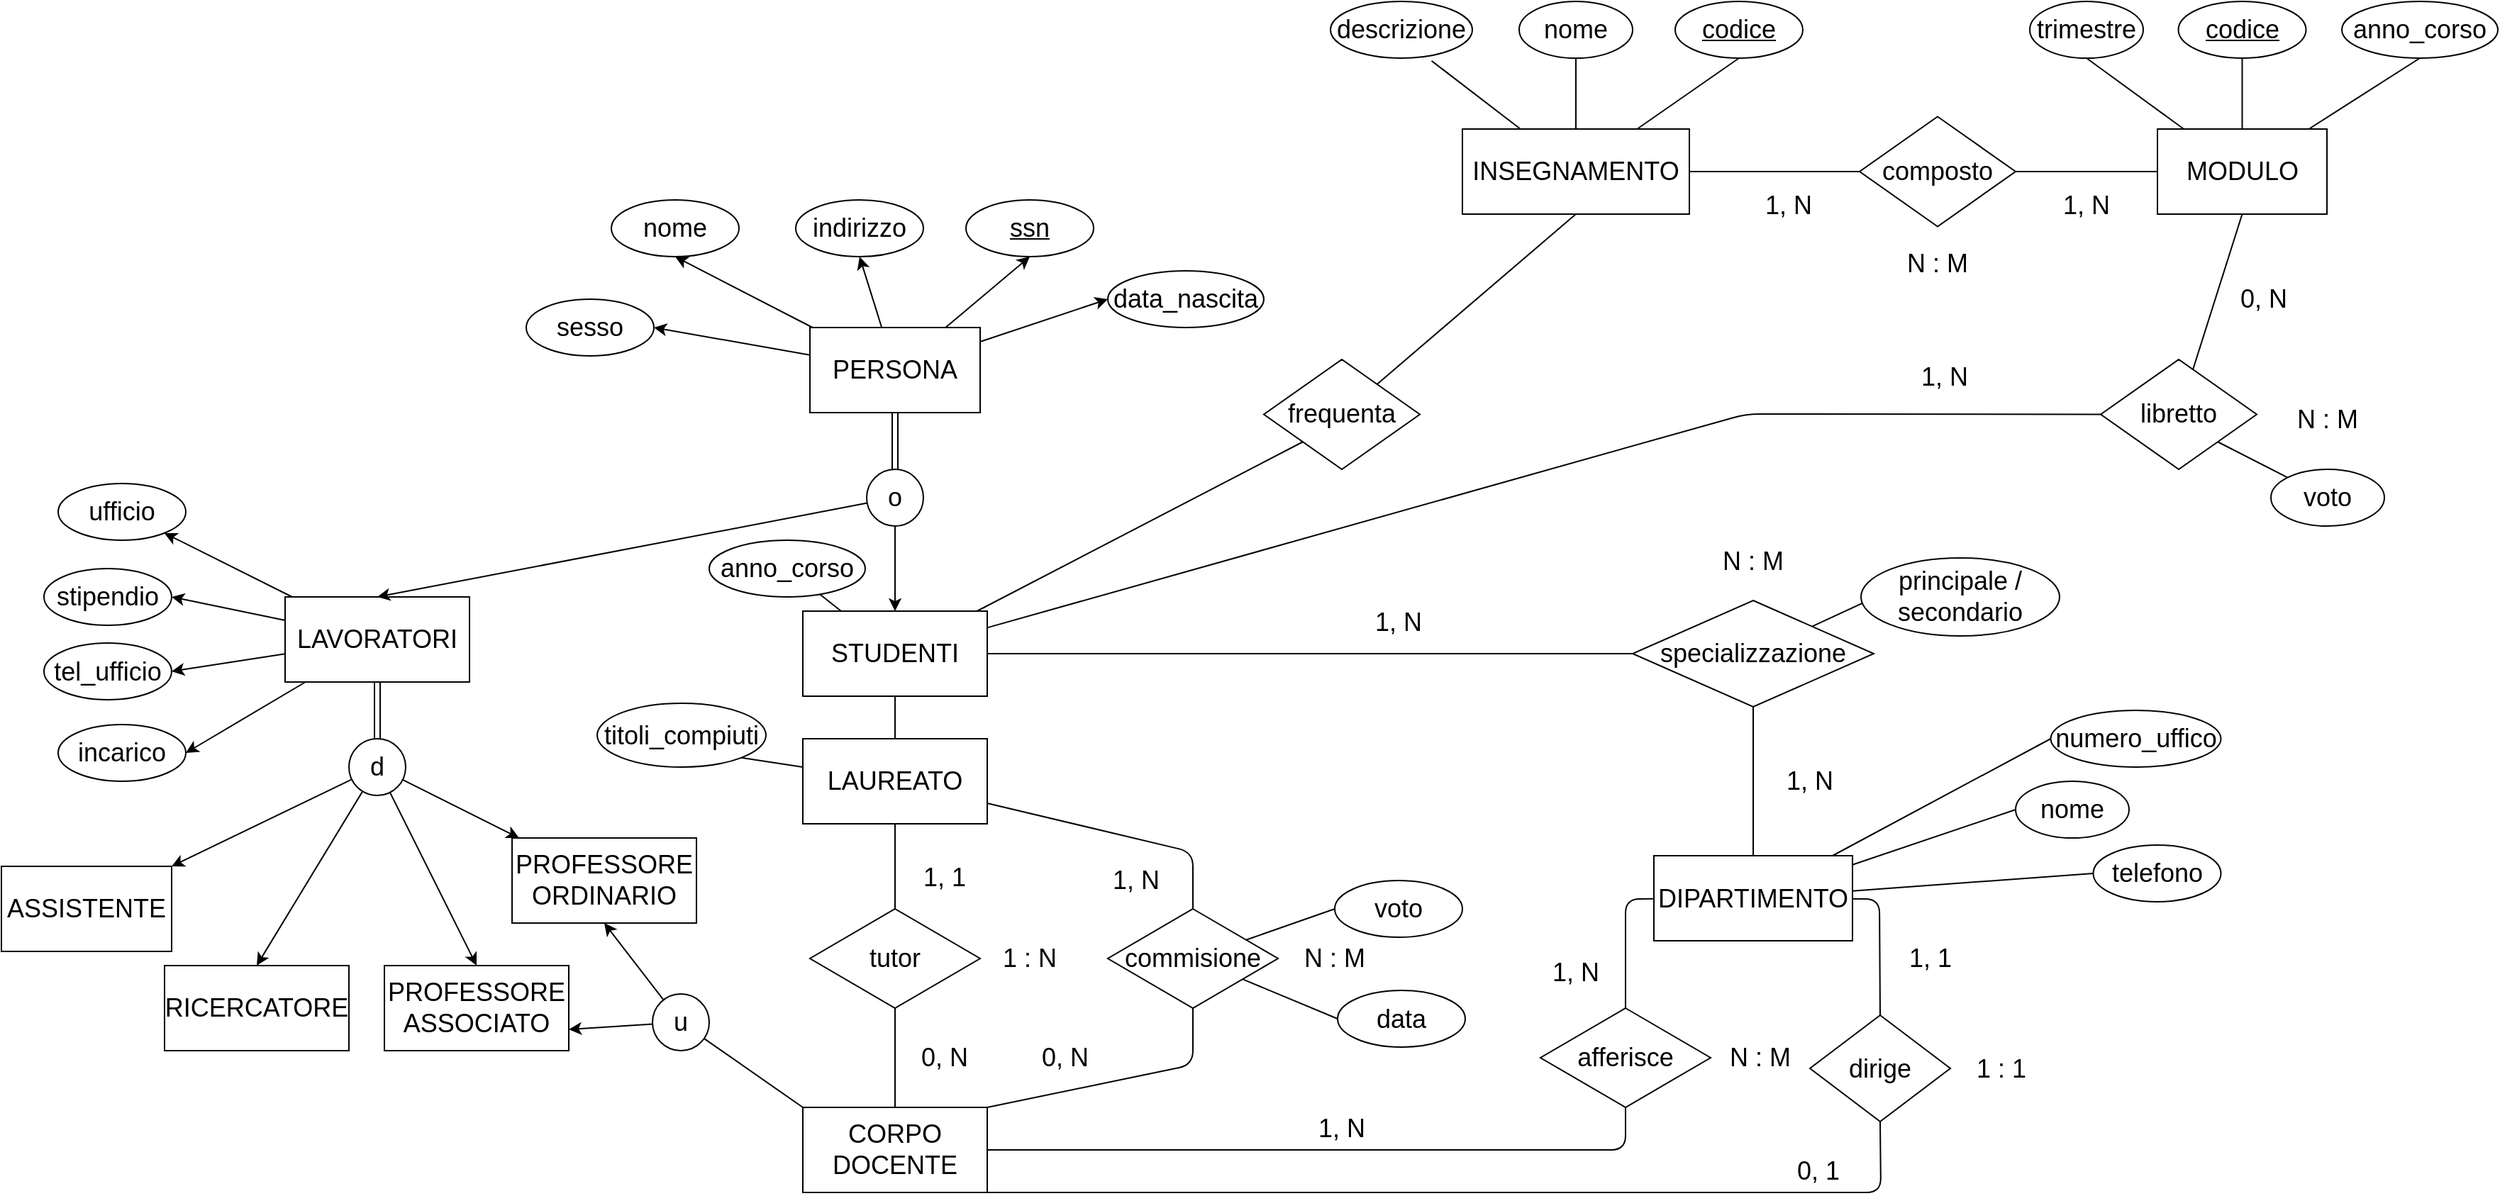 <mxfile>
    <diagram id="xPJyxzRIwNmI-Jo95TCh" name="Pagina-1">
        <mxGraphModel dx="1856" dy="728" grid="1" gridSize="10" guides="1" tooltips="1" connect="1" arrows="1" fold="1" page="1" pageScale="1" pageWidth="827" pageHeight="1169" math="0" shadow="0">
            <root>
                <mxCell id="0"/>
                <mxCell id="1" parent="0"/>
                <mxCell id="7" style="edgeStyle=none;html=1;entryX=0.5;entryY=1;entryDx=0;entryDy=0;fontSize=18;" edge="1" parent="1" source="2" target="3">
                    <mxGeometry relative="1" as="geometry"/>
                </mxCell>
                <mxCell id="8" style="edgeStyle=none;html=1;entryX=0.5;entryY=1;entryDx=0;entryDy=0;fontSize=18;" edge="1" parent="1" source="2" target="4">
                    <mxGeometry relative="1" as="geometry"/>
                </mxCell>
                <mxCell id="9" style="edgeStyle=none;html=1;entryX=0.5;entryY=1;entryDx=0;entryDy=0;fontSize=18;" edge="1" parent="1" source="2" target="6">
                    <mxGeometry relative="1" as="geometry"/>
                </mxCell>
                <mxCell id="11" style="edgeStyle=none;html=1;entryX=1;entryY=0.5;entryDx=0;entryDy=0;fontSize=18;" edge="1" parent="1" source="2" target="10">
                    <mxGeometry relative="1" as="geometry"/>
                </mxCell>
                <mxCell id="13" value="" style="edgeStyle=none;html=1;fontSize=18;entryX=0;entryY=0.5;entryDx=0;entryDy=0;" edge="1" parent="1" source="2" target="12">
                    <mxGeometry relative="1" as="geometry"/>
                </mxCell>
                <mxCell id="21" style="edgeStyle=none;html=1;fontSize=18;shape=link;" edge="1" parent="1" source="2" target="20">
                    <mxGeometry relative="1" as="geometry"/>
                </mxCell>
                <mxCell id="2" value="&lt;font style=&quot;font-size: 18px;&quot;&gt;PERSONA&lt;/font&gt;" style="rounded=0;whiteSpace=wrap;html=1;" vertex="1" parent="1">
                    <mxGeometry x="360" y="280" width="120" height="60" as="geometry"/>
                </mxCell>
                <mxCell id="3" value="nome" style="ellipse;whiteSpace=wrap;html=1;fontSize=18;" vertex="1" parent="1">
                    <mxGeometry x="220" y="190" width="90" height="40" as="geometry"/>
                </mxCell>
                <mxCell id="4" value="indirizzo" style="ellipse;whiteSpace=wrap;html=1;fontSize=18;" vertex="1" parent="1">
                    <mxGeometry x="350" y="190" width="90" height="40" as="geometry"/>
                </mxCell>
                <mxCell id="6" value="&lt;u&gt;ssn&lt;/u&gt;" style="ellipse;whiteSpace=wrap;html=1;fontSize=18;" vertex="1" parent="1">
                    <mxGeometry x="470" y="190" width="90" height="40" as="geometry"/>
                </mxCell>
                <mxCell id="10" value="sesso" style="ellipse;whiteSpace=wrap;html=1;fontSize=18;" vertex="1" parent="1">
                    <mxGeometry x="160" y="260" width="90" height="40" as="geometry"/>
                </mxCell>
                <mxCell id="12" value="data_nascita" style="ellipse;whiteSpace=wrap;html=1;fontSize=18;" vertex="1" parent="1">
                    <mxGeometry x="570" y="240" width="110" height="40" as="geometry"/>
                </mxCell>
                <mxCell id="14" value="&lt;font style=&quot;font-size: 18px;&quot;&gt;ASSISTENTE&lt;/font&gt;" style="rounded=0;whiteSpace=wrap;html=1;" vertex="1" parent="1">
                    <mxGeometry x="-210" y="660" width="120" height="60" as="geometry"/>
                </mxCell>
                <mxCell id="15" value="&lt;font style=&quot;font-size: 18px;&quot;&gt;RICERCATORE&lt;/font&gt;" style="rounded=0;whiteSpace=wrap;html=1;" vertex="1" parent="1">
                    <mxGeometry x="-95" y="730" width="130" height="60" as="geometry"/>
                </mxCell>
                <mxCell id="16" value="&lt;font style=&quot;font-size: 18px;&quot;&gt;PROFESSORE&lt;br&gt;ASSOCIATO&lt;br&gt;&lt;/font&gt;" style="rounded=0;whiteSpace=wrap;html=1;" vertex="1" parent="1">
                    <mxGeometry x="60" y="730" width="130" height="60" as="geometry"/>
                </mxCell>
                <mxCell id="25" style="edgeStyle=none;html=1;fontSize=18;" edge="1" parent="1" source="17" target="24">
                    <mxGeometry relative="1" as="geometry"/>
                </mxCell>
                <mxCell id="28" style="edgeStyle=none;html=1;entryX=1;entryY=0.5;entryDx=0;entryDy=0;fontSize=18;" edge="1" parent="1" source="17" target="26">
                    <mxGeometry relative="1" as="geometry"/>
                </mxCell>
                <mxCell id="29" style="edgeStyle=none;html=1;entryX=1;entryY=0.5;entryDx=0;entryDy=0;fontSize=18;" edge="1" parent="1" source="17" target="27">
                    <mxGeometry relative="1" as="geometry"/>
                </mxCell>
                <mxCell id="32" style="edgeStyle=none;html=1;fontSize=18;shape=link;" edge="1" parent="1" source="17" target="31">
                    <mxGeometry relative="1" as="geometry"/>
                </mxCell>
                <mxCell id="47" style="edgeStyle=none;html=1;entryX=1;entryY=0.5;entryDx=0;entryDy=0;fontSize=18;" edge="1" parent="1" source="17" target="46">
                    <mxGeometry relative="1" as="geometry"/>
                </mxCell>
                <mxCell id="17" value="&lt;font style=&quot;font-size: 18px;&quot;&gt;LAVORATORI&lt;br&gt;&lt;/font&gt;" style="rounded=0;whiteSpace=wrap;html=1;" vertex="1" parent="1">
                    <mxGeometry x="-10" y="470" width="130" height="60" as="geometry"/>
                </mxCell>
                <mxCell id="38" style="edgeStyle=none;html=1;fontSize=18;endArrow=none;endFill=0;" edge="1" parent="1" source="18" target="37">
                    <mxGeometry relative="1" as="geometry"/>
                </mxCell>
                <mxCell id="60" style="edgeStyle=none;html=1;entryX=0;entryY=0.5;entryDx=0;entryDy=0;fontSize=18;endArrow=none;endFill=0;" edge="1" parent="1" source="18" target="59">
                    <mxGeometry relative="1" as="geometry"/>
                </mxCell>
                <mxCell id="97" style="edgeStyle=none;html=1;entryX=0;entryY=1;entryDx=0;entryDy=0;fontSize=18;endArrow=none;endFill=0;" edge="1" parent="1" source="18" target="95">
                    <mxGeometry relative="1" as="geometry"/>
                </mxCell>
                <mxCell id="99" style="edgeStyle=none;html=1;entryX=0;entryY=0.5;entryDx=0;entryDy=0;fontSize=18;endArrow=none;endFill=0;" edge="1" parent="1" source="18" target="96">
                    <mxGeometry relative="1" as="geometry">
                        <Array as="points">
                            <mxPoint x="1020" y="341"/>
                        </Array>
                    </mxGeometry>
                </mxCell>
                <mxCell id="18" value="&lt;font style=&quot;font-size: 18px;&quot;&gt;STUDENTI&lt;/font&gt;" style="rounded=0;whiteSpace=wrap;html=1;" vertex="1" parent="1">
                    <mxGeometry x="355" y="480" width="130" height="60" as="geometry"/>
                </mxCell>
                <mxCell id="19" value="&lt;font style=&quot;font-size: 18px;&quot;&gt;PROFESSORE&lt;br&gt;ORDINARIO&lt;br&gt;&lt;/font&gt;" style="rounded=0;whiteSpace=wrap;html=1;" vertex="1" parent="1">
                    <mxGeometry x="150" y="640" width="130" height="60" as="geometry"/>
                </mxCell>
                <mxCell id="22" style="edgeStyle=none;html=1;entryX=0.5;entryY=0;entryDx=0;entryDy=0;fontSize=18;" edge="1" parent="1" source="20" target="17">
                    <mxGeometry relative="1" as="geometry"/>
                </mxCell>
                <mxCell id="23" style="edgeStyle=none;html=1;entryX=0.5;entryY=0;entryDx=0;entryDy=0;fontSize=18;" edge="1" parent="1" source="20" target="18">
                    <mxGeometry relative="1" as="geometry"/>
                </mxCell>
                <mxCell id="20" value="o" style="ellipse;whiteSpace=wrap;html=1;aspect=fixed;fontSize=18;" vertex="1" parent="1">
                    <mxGeometry x="400" y="380" width="40" height="40" as="geometry"/>
                </mxCell>
                <mxCell id="24" value="ufficio" style="ellipse;whiteSpace=wrap;html=1;fontSize=18;" vertex="1" parent="1">
                    <mxGeometry x="-170" y="390" width="90" height="40" as="geometry"/>
                </mxCell>
                <mxCell id="26" value="stipendio&lt;span style=&quot;color: rgba(0, 0, 0, 0); font-family: monospace; font-size: 0px; text-align: start;&quot;&gt;%3CmxGraphModel%3E%3Croot%3E%3CmxCell%20id%3D%220%22%2F%3E%3CmxCell%20id%3D%221%22%20parent%3D%220%22%2F%3E%3CmxCell%20id%3D%222%22%20value%3D%22sesso%22%20style%3D%22ellipse%3BwhiteSpace%3Dwrap%3Bhtml%3D1%3BfontSize%3D18%3B%22%20vertex%3D%221%22%20parent%3D%221%22%3E%3CmxGeometry%20x%3D%22160%22%20y%3D%22260%22%20width%3D%2290%22%20height%3D%2240%22%20as%3D%22geometry%22%2F%3E%3C%2FmxCell%3E%3C%2Froot%3E%3C%2FmxGraphModel%3E&lt;/span&gt;" style="ellipse;whiteSpace=wrap;html=1;fontSize=18;" vertex="1" parent="1">
                    <mxGeometry x="-180" y="450" width="90" height="40" as="geometry"/>
                </mxCell>
                <mxCell id="27" value="tel_ufficio" style="ellipse;whiteSpace=wrap;html=1;fontSize=18;" vertex="1" parent="1">
                    <mxGeometry x="-180" y="502.5" width="90" height="40" as="geometry"/>
                </mxCell>
                <mxCell id="33" style="edgeStyle=none;html=1;entryX=1;entryY=0;entryDx=0;entryDy=0;fontSize=18;" edge="1" parent="1" source="31" target="14">
                    <mxGeometry relative="1" as="geometry"/>
                </mxCell>
                <mxCell id="34" style="edgeStyle=none;html=1;entryX=0.5;entryY=0;entryDx=0;entryDy=0;fontSize=18;" edge="1" parent="1" source="31" target="15">
                    <mxGeometry relative="1" as="geometry"/>
                </mxCell>
                <mxCell id="35" style="edgeStyle=none;html=1;entryX=0.5;entryY=0;entryDx=0;entryDy=0;fontSize=18;" edge="1" parent="1" source="31" target="16">
                    <mxGeometry relative="1" as="geometry"/>
                </mxCell>
                <mxCell id="36" style="edgeStyle=none;html=1;fontSize=18;" edge="1" parent="1" source="31" target="19">
                    <mxGeometry relative="1" as="geometry"/>
                </mxCell>
                <mxCell id="31" value="d" style="ellipse;whiteSpace=wrap;html=1;aspect=fixed;fontSize=18;" vertex="1" parent="1">
                    <mxGeometry x="35" y="570" width="40" height="40" as="geometry"/>
                </mxCell>
                <mxCell id="37" value="anno_corso" style="ellipse;whiteSpace=wrap;html=1;fontSize=18;" vertex="1" parent="1">
                    <mxGeometry x="289" y="430" width="110" height="40" as="geometry"/>
                </mxCell>
                <mxCell id="133" style="edgeStyle=none;html=1;entryX=0.5;entryY=0;entryDx=0;entryDy=0;fontSize=18;endArrow=none;endFill=0;" edge="1" parent="1" source="39" target="53">
                    <mxGeometry relative="1" as="geometry">
                        <Array as="points">
                            <mxPoint x="935" y="683"/>
                        </Array>
                    </mxGeometry>
                </mxCell>
                <mxCell id="134" style="edgeStyle=none;html=1;entryX=0.5;entryY=0;entryDx=0;entryDy=0;fontSize=18;endArrow=none;endFill=0;" edge="1" parent="1" target="56">
                    <mxGeometry relative="1" as="geometry">
                        <mxPoint x="1049" y="682.759" as="sourcePoint"/>
                        <Array as="points">
                            <mxPoint x="1114" y="683"/>
                        </Array>
                    </mxGeometry>
                </mxCell>
                <mxCell id="137" style="edgeStyle=none;html=1;entryX=0;entryY=0.5;entryDx=0;entryDy=0;fontSize=18;endArrow=none;endFill=0;" edge="1" parent="1" source="39" target="42">
                    <mxGeometry relative="1" as="geometry"/>
                </mxCell>
                <mxCell id="138" style="edgeStyle=none;html=1;entryX=0;entryY=0.5;entryDx=0;entryDy=0;fontSize=18;endArrow=none;endFill=0;" edge="1" parent="1" source="39" target="41">
                    <mxGeometry relative="1" as="geometry"/>
                </mxCell>
                <mxCell id="139" style="edgeStyle=none;html=1;entryX=0;entryY=0.5;entryDx=0;entryDy=0;fontSize=18;endArrow=none;endFill=0;" edge="1" parent="1" source="39" target="40">
                    <mxGeometry relative="1" as="geometry"/>
                </mxCell>
                <mxCell id="39" value="&lt;font style=&quot;font-size: 18px;&quot;&gt;DIPARTIMENTO&lt;/font&gt;" style="rounded=0;whiteSpace=wrap;html=1;" vertex="1" parent="1">
                    <mxGeometry x="955" y="652.5" width="140" height="60" as="geometry"/>
                </mxCell>
                <mxCell id="40" value="nome" style="ellipse;whiteSpace=wrap;html=1;fontSize=18;" vertex="1" parent="1">
                    <mxGeometry x="1210" y="600" width="80" height="40" as="geometry"/>
                </mxCell>
                <mxCell id="41" value="telefono" style="ellipse;whiteSpace=wrap;html=1;fontSize=18;" vertex="1" parent="1">
                    <mxGeometry x="1264.75" y="645" width="90" height="40" as="geometry"/>
                </mxCell>
                <mxCell id="42" value="numero_uffico" style="ellipse;whiteSpace=wrap;html=1;fontSize=18;" vertex="1" parent="1">
                    <mxGeometry x="1234.75" y="550" width="120" height="40" as="geometry"/>
                </mxCell>
                <mxCell id="46" value="incarico" style="ellipse;whiteSpace=wrap;html=1;fontSize=18;" vertex="1" parent="1">
                    <mxGeometry x="-170" y="560" width="90" height="40" as="geometry"/>
                </mxCell>
                <mxCell id="135" style="edgeStyle=none;html=1;entryX=0.5;entryY=1;entryDx=0;entryDy=0;fontSize=18;endArrow=none;endFill=0;" edge="1" parent="1" source="48" target="53">
                    <mxGeometry relative="1" as="geometry">
                        <Array as="points">
                            <mxPoint x="935" y="860"/>
                        </Array>
                    </mxGeometry>
                </mxCell>
                <mxCell id="136" style="edgeStyle=none;html=1;entryX=0.5;entryY=1;entryDx=0;entryDy=0;fontSize=18;endArrow=none;endFill=0;exitX=1;exitY=1;exitDx=0;exitDy=0;" edge="1" parent="1" source="48" target="56">
                    <mxGeometry relative="1" as="geometry">
                        <Array as="points">
                            <mxPoint x="1115" y="890"/>
                        </Array>
                    </mxGeometry>
                </mxCell>
                <mxCell id="48" value="&lt;font style=&quot;font-size: 18px;&quot;&gt;CORPO&lt;br&gt;DOCENTE&lt;br&gt;&lt;/font&gt;" style="rounded=0;whiteSpace=wrap;html=1;" vertex="1" parent="1">
                    <mxGeometry x="355" y="830" width="130" height="60" as="geometry"/>
                </mxCell>
                <mxCell id="50" style="edgeStyle=none;html=1;entryX=0.5;entryY=1;entryDx=0;entryDy=0;fontSize=18;" edge="1" parent="1" source="49" target="19">
                    <mxGeometry relative="1" as="geometry"/>
                </mxCell>
                <mxCell id="51" style="edgeStyle=none;html=1;entryX=1;entryY=0.75;entryDx=0;entryDy=0;fontSize=18;" edge="1" parent="1" source="49" target="16">
                    <mxGeometry relative="1" as="geometry"/>
                </mxCell>
                <mxCell id="52" style="edgeStyle=none;html=1;entryX=0;entryY=0;entryDx=0;entryDy=0;fontSize=18;endArrow=none;endFill=0;" edge="1" parent="1" source="49" target="48">
                    <mxGeometry relative="1" as="geometry"/>
                </mxCell>
                <mxCell id="49" value="u" style="ellipse;whiteSpace=wrap;html=1;aspect=fixed;fontSize=18;" vertex="1" parent="1">
                    <mxGeometry x="249" y="750" width="40" height="40" as="geometry"/>
                </mxCell>
                <mxCell id="53" value="afferisce" style="rhombus;whiteSpace=wrap;html=1;fontSize=18;" vertex="1" parent="1">
                    <mxGeometry x="875" y="760" width="120" height="70" as="geometry"/>
                </mxCell>
                <mxCell id="56" value="dirige" style="rhombus;whiteSpace=wrap;html=1;fontSize=18;" vertex="1" parent="1">
                    <mxGeometry x="1065" y="765" width="99" height="75" as="geometry"/>
                </mxCell>
                <mxCell id="62" style="edgeStyle=none;html=1;exitX=0.5;exitY=1;exitDx=0;exitDy=0;entryX=0.5;entryY=0;entryDx=0;entryDy=0;fontSize=18;endArrow=none;endFill=0;" edge="1" parent="1" source="59" target="39">
                    <mxGeometry relative="1" as="geometry"/>
                </mxCell>
                <mxCell id="64" style="edgeStyle=none;html=1;entryX=0.5;entryY=0;entryDx=0;entryDy=0;fontSize=18;endArrow=none;endFill=0;" edge="1" parent="1" source="59" target="63">
                    <mxGeometry relative="1" as="geometry"/>
                </mxCell>
                <mxCell id="59" value="specializzazione" style="rhombus;whiteSpace=wrap;html=1;fontSize=18;" vertex="1" parent="1">
                    <mxGeometry x="940" y="472.5" width="170" height="75" as="geometry"/>
                </mxCell>
                <mxCell id="63" value="principale / secondario" style="ellipse;whiteSpace=wrap;html=1;fontSize=18;" vertex="1" parent="1">
                    <mxGeometry x="1101" y="442.5" width="140" height="55" as="geometry"/>
                </mxCell>
                <mxCell id="65" value="1, N" style="text;html=1;strokeColor=none;fillColor=none;align=center;verticalAlign=middle;whiteSpace=wrap;rounded=0;fontSize=18;" vertex="1" parent="1">
                    <mxGeometry x="745" y="472.5" width="60" height="30" as="geometry"/>
                </mxCell>
                <mxCell id="66" value="1, N" style="text;html=1;strokeColor=none;fillColor=none;align=center;verticalAlign=middle;whiteSpace=wrap;rounded=0;fontSize=18;" vertex="1" parent="1">
                    <mxGeometry x="1035" y="585" width="60" height="30" as="geometry"/>
                </mxCell>
                <mxCell id="67" value="N : M" style="text;html=1;strokeColor=none;fillColor=none;align=center;verticalAlign=middle;whiteSpace=wrap;rounded=0;fontSize=18;" vertex="1" parent="1">
                    <mxGeometry x="995" y="430" width="60" height="30" as="geometry"/>
                </mxCell>
                <mxCell id="68" value="1, N" style="text;html=1;strokeColor=none;fillColor=none;align=center;verticalAlign=middle;whiteSpace=wrap;rounded=0;fontSize=18;" vertex="1" parent="1">
                    <mxGeometry x="705" y="830" width="60" height="30" as="geometry"/>
                </mxCell>
                <mxCell id="69" value="1, N" style="text;html=1;strokeColor=none;fillColor=none;align=center;verticalAlign=middle;whiteSpace=wrap;rounded=0;fontSize=18;" vertex="1" parent="1">
                    <mxGeometry x="870" y="720" width="60" height="30" as="geometry"/>
                </mxCell>
                <mxCell id="70" value="N : M" style="text;html=1;strokeColor=none;fillColor=none;align=center;verticalAlign=middle;whiteSpace=wrap;rounded=0;fontSize=18;" vertex="1" parent="1">
                    <mxGeometry x="1000" y="780" width="60" height="30" as="geometry"/>
                </mxCell>
                <mxCell id="71" value="0, 1" style="text;html=1;strokeColor=none;fillColor=none;align=center;verticalAlign=middle;whiteSpace=wrap;rounded=0;fontSize=18;" vertex="1" parent="1">
                    <mxGeometry x="1041" y="860" width="60" height="30" as="geometry"/>
                </mxCell>
                <mxCell id="72" value="1, 1" style="text;html=1;strokeColor=none;fillColor=none;align=center;verticalAlign=middle;whiteSpace=wrap;rounded=0;fontSize=18;" vertex="1" parent="1">
                    <mxGeometry x="1120" y="710" width="60" height="30" as="geometry"/>
                </mxCell>
                <mxCell id="73" value="1 : 1" style="text;html=1;strokeColor=none;fillColor=none;align=center;verticalAlign=middle;whiteSpace=wrap;rounded=0;fontSize=18;" vertex="1" parent="1">
                    <mxGeometry x="1170" y="787.5" width="60" height="30" as="geometry"/>
                </mxCell>
                <mxCell id="79" value="" style="edgeStyle=none;html=1;fontSize=18;endArrow=none;endFill=0;" edge="1" parent="1" source="75" target="76">
                    <mxGeometry relative="1" as="geometry"/>
                </mxCell>
                <mxCell id="80" style="edgeStyle=none;html=1;entryX=0.713;entryY=1.048;entryDx=0;entryDy=0;entryPerimeter=0;fontSize=18;endArrow=none;endFill=0;" edge="1" parent="1" source="75" target="78">
                    <mxGeometry relative="1" as="geometry"/>
                </mxCell>
                <mxCell id="81" style="edgeStyle=none;html=1;entryX=0.5;entryY=1;entryDx=0;entryDy=0;fontSize=18;endArrow=none;endFill=0;" edge="1" parent="1" source="75" target="77">
                    <mxGeometry relative="1" as="geometry"/>
                </mxCell>
                <mxCell id="90" style="edgeStyle=none;html=1;entryX=0;entryY=0.5;entryDx=0;entryDy=0;fontSize=18;endArrow=none;endFill=0;" edge="1" parent="1" source="75" target="84">
                    <mxGeometry relative="1" as="geometry"/>
                </mxCell>
                <mxCell id="75" value="&lt;span style=&quot;font-size: 18px;&quot;&gt;INSEGNAMENTO&lt;/span&gt;" style="rounded=0;whiteSpace=wrap;html=1;" vertex="1" parent="1">
                    <mxGeometry x="820" y="140" width="160" height="60" as="geometry"/>
                </mxCell>
                <mxCell id="76" value="nome" style="ellipse;whiteSpace=wrap;html=1;fontSize=18;" vertex="1" parent="1">
                    <mxGeometry x="860" y="50" width="80" height="40" as="geometry"/>
                </mxCell>
                <mxCell id="77" value="&lt;u&gt;codice&lt;/u&gt;" style="ellipse;whiteSpace=wrap;html=1;fontSize=18;" vertex="1" parent="1">
                    <mxGeometry x="970" y="50" width="90" height="40" as="geometry"/>
                </mxCell>
                <mxCell id="78" value="descrizione" style="ellipse;whiteSpace=wrap;html=1;fontSize=18;" vertex="1" parent="1">
                    <mxGeometry x="727" y="50" width="100" height="40" as="geometry"/>
                </mxCell>
                <mxCell id="85" value="" style="edgeStyle=none;html=1;fontSize=18;endArrow=none;endFill=0;" edge="1" parent="1" source="82" target="83">
                    <mxGeometry relative="1" as="geometry"/>
                </mxCell>
                <mxCell id="88" style="edgeStyle=none;html=1;entryX=0.5;entryY=1;entryDx=0;entryDy=0;fontSize=18;endArrow=none;endFill=0;" edge="1" parent="1" source="82" target="87">
                    <mxGeometry relative="1" as="geometry"/>
                </mxCell>
                <mxCell id="89" style="edgeStyle=none;html=1;entryX=0.5;entryY=1;entryDx=0;entryDy=0;fontSize=18;endArrow=none;endFill=0;" edge="1" parent="1" source="82" target="86">
                    <mxGeometry relative="1" as="geometry"/>
                </mxCell>
                <mxCell id="82" value="&lt;span style=&quot;font-size: 18px;&quot;&gt;MODULO&lt;/span&gt;" style="rounded=0;whiteSpace=wrap;html=1;" vertex="1" parent="1">
                    <mxGeometry x="1310" y="140" width="119.5" height="60" as="geometry"/>
                </mxCell>
                <mxCell id="83" value="&lt;u&gt;codice&lt;/u&gt;" style="ellipse;whiteSpace=wrap;html=1;fontSize=18;" vertex="1" parent="1">
                    <mxGeometry x="1324.75" y="50" width="90" height="40" as="geometry"/>
                </mxCell>
                <mxCell id="91" style="edgeStyle=none;html=1;entryX=0;entryY=0.5;entryDx=0;entryDy=0;fontSize=18;endArrow=none;endFill=0;" edge="1" parent="1" source="84" target="82">
                    <mxGeometry relative="1" as="geometry"/>
                </mxCell>
                <mxCell id="84" value="composto" style="rhombus;whiteSpace=wrap;html=1;fontSize=18;" vertex="1" parent="1">
                    <mxGeometry x="1100" y="131.25" width="110" height="77.5" as="geometry"/>
                </mxCell>
                <mxCell id="86" value="anno_corso" style="ellipse;whiteSpace=wrap;html=1;fontSize=18;" vertex="1" parent="1">
                    <mxGeometry x="1440" y="50" width="110" height="40" as="geometry"/>
                </mxCell>
                <mxCell id="87" value="trimestre" style="ellipse;whiteSpace=wrap;html=1;fontSize=18;" vertex="1" parent="1">
                    <mxGeometry x="1220" y="50" width="80" height="40" as="geometry"/>
                </mxCell>
                <mxCell id="92" value="1, N" style="text;html=1;strokeColor=none;fillColor=none;align=center;verticalAlign=middle;whiteSpace=wrap;rounded=0;fontSize=18;" vertex="1" parent="1">
                    <mxGeometry x="1020" y="178.75" width="60" height="30" as="geometry"/>
                </mxCell>
                <mxCell id="93" value="1, N" style="text;html=1;strokeColor=none;fillColor=none;align=center;verticalAlign=middle;whiteSpace=wrap;rounded=0;fontSize=18;" vertex="1" parent="1">
                    <mxGeometry x="1230" y="178.75" width="60" height="30" as="geometry"/>
                </mxCell>
                <mxCell id="94" value="N : M" style="text;html=1;strokeColor=none;fillColor=none;align=center;verticalAlign=middle;whiteSpace=wrap;rounded=0;fontSize=18;" vertex="1" parent="1">
                    <mxGeometry x="1125" y="220" width="60" height="30" as="geometry"/>
                </mxCell>
                <mxCell id="98" style="edgeStyle=none;html=1;entryX=0.5;entryY=1;entryDx=0;entryDy=0;fontSize=18;endArrow=none;endFill=0;" edge="1" parent="1" source="95" target="75">
                    <mxGeometry relative="1" as="geometry"/>
                </mxCell>
                <mxCell id="95" value="frequenta" style="rhombus;whiteSpace=wrap;html=1;fontSize=18;" vertex="1" parent="1">
                    <mxGeometry x="680" y="302.5" width="110" height="77.5" as="geometry"/>
                </mxCell>
                <mxCell id="100" style="edgeStyle=none;html=1;entryX=0.5;entryY=1;entryDx=0;entryDy=0;fontSize=18;endArrow=none;endFill=0;" edge="1" parent="1" source="96" target="82">
                    <mxGeometry relative="1" as="geometry"/>
                </mxCell>
                <mxCell id="96" value="libretto" style="rhombus;whiteSpace=wrap;html=1;fontSize=18;" vertex="1" parent="1">
                    <mxGeometry x="1270" y="302.5" width="110" height="77.5" as="geometry"/>
                </mxCell>
                <mxCell id="102" style="edgeStyle=none;html=1;entryX=1;entryY=1;entryDx=0;entryDy=0;fontSize=18;endArrow=none;endFill=0;" edge="1" parent="1" source="101" target="96">
                    <mxGeometry relative="1" as="geometry"/>
                </mxCell>
                <mxCell id="101" value="voto" style="ellipse;whiteSpace=wrap;html=1;fontSize=18;" vertex="1" parent="1">
                    <mxGeometry x="1390" y="380" width="80" height="40" as="geometry"/>
                </mxCell>
                <mxCell id="104" style="edgeStyle=none;html=1;entryX=0.5;entryY=1;entryDx=0;entryDy=0;fontSize=18;endArrow=none;endFill=0;" edge="1" parent="1" source="103" target="18">
                    <mxGeometry relative="1" as="geometry"/>
                </mxCell>
                <mxCell id="106" style="edgeStyle=none;html=1;entryX=0.5;entryY=0;entryDx=0;entryDy=0;fontSize=18;endArrow=none;endFill=0;" edge="1" parent="1" source="103" target="105">
                    <mxGeometry relative="1" as="geometry"/>
                </mxCell>
                <mxCell id="109" style="edgeStyle=none;html=1;entryX=1;entryY=1;entryDx=0;entryDy=0;fontSize=18;endArrow=none;endFill=0;" edge="1" parent="1" source="103" target="108">
                    <mxGeometry relative="1" as="geometry"/>
                </mxCell>
                <mxCell id="116" style="edgeStyle=none;html=1;entryX=0.5;entryY=0;entryDx=0;entryDy=0;fontSize=18;endArrow=none;endFill=0;" edge="1" parent="1" source="103" target="115">
                    <mxGeometry relative="1" as="geometry">
                        <Array as="points">
                            <mxPoint x="630" y="650"/>
                        </Array>
                    </mxGeometry>
                </mxCell>
                <mxCell id="103" value="&lt;span style=&quot;font-size: 18px;&quot;&gt;LAUREATO&lt;/span&gt;" style="rounded=0;whiteSpace=wrap;html=1;" vertex="1" parent="1">
                    <mxGeometry x="355" y="570" width="130" height="60" as="geometry"/>
                </mxCell>
                <mxCell id="107" style="edgeStyle=none;html=1;fontSize=18;endArrow=none;endFill=0;" edge="1" parent="1" source="105" target="48">
                    <mxGeometry relative="1" as="geometry"/>
                </mxCell>
                <mxCell id="105" value="tutor" style="rhombus;whiteSpace=wrap;html=1;fontSize=18;" vertex="1" parent="1">
                    <mxGeometry x="360" y="690" width="120" height="70" as="geometry"/>
                </mxCell>
                <mxCell id="108" value="titoli_compiuti" style="ellipse;whiteSpace=wrap;html=1;fontSize=18;" vertex="1" parent="1">
                    <mxGeometry x="210" y="545" width="119" height="45" as="geometry"/>
                </mxCell>
                <mxCell id="110" value="1, 1" style="text;html=1;strokeColor=none;fillColor=none;align=center;verticalAlign=middle;whiteSpace=wrap;rounded=0;fontSize=18;" vertex="1" parent="1">
                    <mxGeometry x="425" y="652.5" width="60" height="30" as="geometry"/>
                </mxCell>
                <mxCell id="112" value="0, N" style="text;html=1;strokeColor=none;fillColor=none;align=center;verticalAlign=middle;whiteSpace=wrap;rounded=0;fontSize=18;" vertex="1" parent="1">
                    <mxGeometry x="425" y="780" width="60" height="30" as="geometry"/>
                </mxCell>
                <mxCell id="113" value="1 : N" style="text;html=1;strokeColor=none;fillColor=none;align=center;verticalAlign=middle;whiteSpace=wrap;rounded=0;fontSize=18;" vertex="1" parent="1">
                    <mxGeometry x="485" y="710" width="60" height="30" as="geometry"/>
                </mxCell>
                <mxCell id="117" style="edgeStyle=none;html=1;entryX=1;entryY=0;entryDx=0;entryDy=0;fontSize=18;endArrow=none;endFill=0;" edge="1" parent="1" source="115" target="48">
                    <mxGeometry relative="1" as="geometry">
                        <Array as="points">
                            <mxPoint x="630" y="800"/>
                        </Array>
                    </mxGeometry>
                </mxCell>
                <mxCell id="123" style="edgeStyle=none;html=1;entryX=0;entryY=0.5;entryDx=0;entryDy=0;fontSize=18;endArrow=none;endFill=0;" edge="1" parent="1" source="115" target="122">
                    <mxGeometry relative="1" as="geometry"/>
                </mxCell>
                <mxCell id="125" style="edgeStyle=none;html=1;entryX=0;entryY=0.5;entryDx=0;entryDy=0;fontSize=18;endArrow=none;endFill=0;" edge="1" parent="1" source="115" target="124">
                    <mxGeometry relative="1" as="geometry"/>
                </mxCell>
                <mxCell id="115" value="commisione" style="rhombus;whiteSpace=wrap;html=1;fontSize=18;" vertex="1" parent="1">
                    <mxGeometry x="570" y="690" width="120" height="70" as="geometry"/>
                </mxCell>
                <mxCell id="118" value="0, N" style="text;html=1;strokeColor=none;fillColor=none;align=center;verticalAlign=middle;whiteSpace=wrap;rounded=0;fontSize=18;" vertex="1" parent="1">
                    <mxGeometry x="510" y="780" width="60" height="30" as="geometry"/>
                </mxCell>
                <mxCell id="120" value="1, N" style="text;html=1;strokeColor=none;fillColor=none;align=center;verticalAlign=middle;whiteSpace=wrap;rounded=0;fontSize=18;" vertex="1" parent="1">
                    <mxGeometry x="560" y="655" width="60" height="30" as="geometry"/>
                </mxCell>
                <mxCell id="121" value="N : M" style="text;html=1;strokeColor=none;fillColor=none;align=center;verticalAlign=middle;whiteSpace=wrap;rounded=0;fontSize=18;" vertex="1" parent="1">
                    <mxGeometry x="700" y="710" width="60" height="30" as="geometry"/>
                </mxCell>
                <mxCell id="122" value="voto" style="ellipse;whiteSpace=wrap;html=1;fontSize=18;" vertex="1" parent="1">
                    <mxGeometry x="730" y="670" width="90" height="40" as="geometry"/>
                </mxCell>
                <mxCell id="124" value="data" style="ellipse;whiteSpace=wrap;html=1;fontSize=18;" vertex="1" parent="1">
                    <mxGeometry x="732" y="747.5" width="90" height="40" as="geometry"/>
                </mxCell>
                <mxCell id="126" value="0, N" style="text;html=1;strokeColor=none;fillColor=none;align=center;verticalAlign=middle;whiteSpace=wrap;rounded=0;fontSize=18;" vertex="1" parent="1">
                    <mxGeometry x="1354.75" y="245" width="60" height="30" as="geometry"/>
                </mxCell>
                <mxCell id="127" value="1, N" style="text;html=1;strokeColor=none;fillColor=none;align=center;verticalAlign=middle;whiteSpace=wrap;rounded=0;fontSize=18;" vertex="1" parent="1">
                    <mxGeometry x="1130" y="300" width="60" height="30" as="geometry"/>
                </mxCell>
                <mxCell id="128" value="N : M" style="text;html=1;strokeColor=none;fillColor=none;align=center;verticalAlign=middle;whiteSpace=wrap;rounded=0;fontSize=18;" vertex="1" parent="1">
                    <mxGeometry x="1400" y="330" width="60" height="30" as="geometry"/>
                </mxCell>
            </root>
        </mxGraphModel>
    </diagram>
</mxfile>